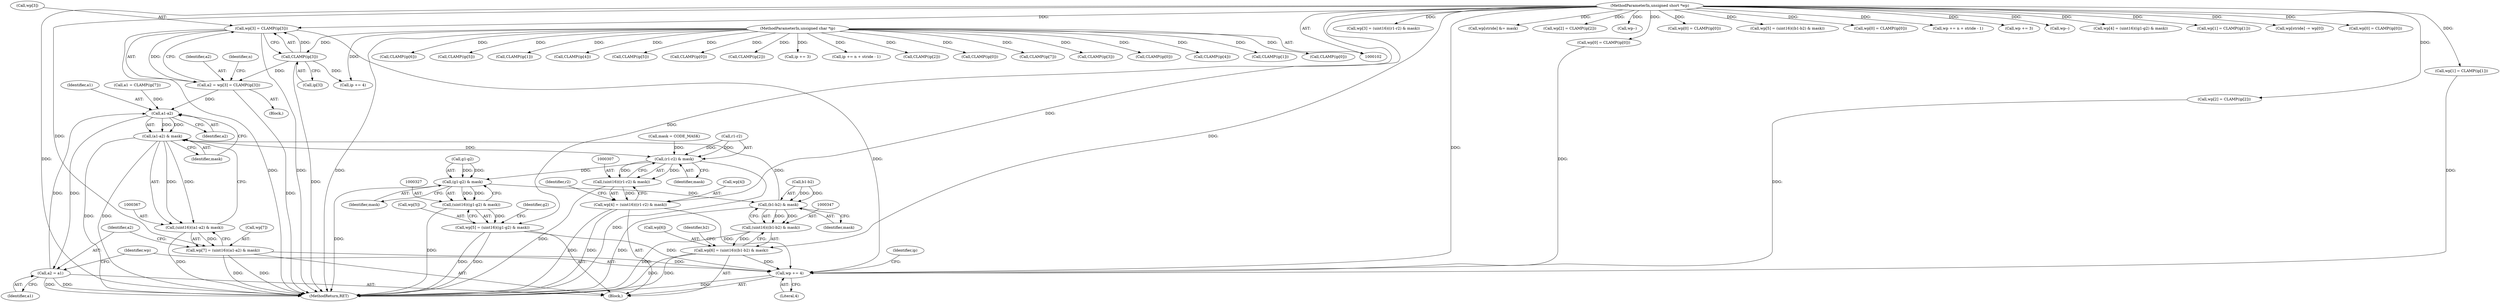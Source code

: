 digraph "0_libtiff_83a4b92815ea04969d494416eaae3d4c6b338e4a#diff-c8b4b355f9b5c06d585b23138e1c185f_0@array" {
"1000277" [label="(Call,wp[3] = CLAMP(ip[3]))"];
"1000106" [label="(MethodParameterIn,unsigned short *wp)"];
"1000281" [label="(Call,CLAMP(ip[3]))"];
"1000103" [label="(MethodParameterIn,unsigned char *ip)"];
"1000275" [label="(Call,a2 = wp[3] = CLAMP(ip[3]))"];
"1000369" [label="(Call,a1-a2)"];
"1000368" [label="(Call,(a1-a2) & mask)"];
"1000308" [label="(Call,(r1-r2) & mask)"];
"1000306" [label="(Call,(uint16)((r1-r2) & mask))"];
"1000302" [label="(Call,wp[4] = (uint16)((r1-r2) & mask))"];
"1000376" [label="(Call,wp += 4)"];
"1000328" [label="(Call,(g1-g2) & mask)"];
"1000326" [label="(Call,(uint16)((g1-g2) & mask))"];
"1000322" [label="(Call,wp[5] = (uint16)((g1-g2) & mask))"];
"1000348" [label="(Call,(b1-b2) & mask)"];
"1000346" [label="(Call,(uint16)((b1-b2) & mask))"];
"1000342" [label="(Call,wp[6] = (uint16)((b1-b2) & mask))"];
"1000366" [label="(Call,(uint16)((a1-a2) & mask))"];
"1000362" [label="(Call,wp[7] = (uint16)((a1-a2) & mask))"];
"1000373" [label="(Call,a2 = a1)"];
"1000369" [label="(Call,a1-a2)"];
"1000298" [label="(Call,CLAMP(ip[4]))"];
"1000362" [label="(Call,wp[7] = (uint16)((a1-a2) & mask))"];
"1000148" [label="(Call,CLAMP(ip[1]))"];
"1000179" [label="(Call,wp[3] = (uint16)((r1-r2) & mask))"];
"1000303" [label="(Call,wp[4])"];
"1000309" [label="(Call,r1-r2)"];
"1000368" [label="(Call,(a1-a2) & mask)"];
"1000322" [label="(Call,wp[5] = (uint16)((g1-g2) & mask))"];
"1000275" [label="(Call,a2 = wp[3] = CLAMP(ip[3]))"];
"1000423" [label="(Call,wp[stride] &= mask)"];
"1000247" [label="(Call,wp[0] = CLAMP(ip[0]))"];
"1000103" [label="(MethodParameterIn,unsigned char *ip)"];
"1000343" [label="(Call,wp[6])"];
"1000277" [label="(Call,wp[3] = CLAMP(ip[3]))"];
"1000445" [label="(MethodReturn,RET)"];
"1000138" [label="(Call,CLAMP(ip[0]))"];
"1000338" [label="(Call,CLAMP(ip[6]))"];
"1000346" [label="(Call,(uint16)((b1-b2) & mask))"];
"1000215" [label="(Call,CLAMP(ip[5]))"];
"1000261" [label="(Call,CLAMP(ip[1]))"];
"1000376" [label="(Call,wp += 4)"];
"1000281" [label="(Call,CLAMP(ip[3]))"];
"1000195" [label="(Call,CLAMP(ip[4]))"];
"1000318" [label="(Call,CLAMP(ip[5]))"];
"1000282" [label="(Call,ip[3])"];
"1000354" [label="(Identifier,b2)"];
"1000375" [label="(Identifier,a1)"];
"1000334" [label="(Identifier,g2)"];
"1000377" [label="(Identifier,wp)"];
"1000251" [label="(Call,CLAMP(ip[0]))"];
"1000379" [label="(Call,ip += 4)"];
"1000158" [label="(Call,CLAMP(ip[2]))"];
"1000236" [label="(Call,ip += 3)"];
"1000373" [label="(Call,a2 = a1)"];
"1000349" [label="(Call,b1-b2)"];
"1000154" [label="(Call,wp[2] = CLAMP(ip[2]))"];
"1000428" [label="(Call,wp--)"];
"1000278" [label="(Call,wp[3])"];
"1000134" [label="(Call,wp[0] = CLAMP(ip[0]))"];
"1000380" [label="(Identifier,ip)"];
"1000366" [label="(Call,(uint16)((a1-a2) & mask))"];
"1000219" [label="(Call,wp[5] = (uint16)((b1-b2) & mask))"];
"1000312" [label="(Identifier,mask)"];
"1000408" [label="(Call,wp[0] = CLAMP(ip[0]))"];
"1000374" [label="(Identifier,a2)"];
"1000332" [label="(Identifier,mask)"];
"1000314" [label="(Identifier,r2)"];
"1000391" [label="(Call,ip += n + stride - 1)"];
"1000326" [label="(Call,(uint16)((g1-g2) & mask))"];
"1000302" [label="(Call,wp[4] = (uint16)((r1-r2) & mask))"];
"1000372" [label="(Identifier,mask)"];
"1000342" [label="(Call,wp[6] = (uint16)((b1-b2) & mask))"];
"1000328" [label="(Call,(g1-g2) & mask)"];
"1000119" [label="(Call,mask = CODE_MASK)"];
"1000370" [label="(Identifier,a1)"];
"1000352" [label="(Identifier,mask)"];
"1000257" [label="(Call,wp[1] = CLAMP(ip[1]))"];
"1000267" [label="(Call,wp[2] = CLAMP(ip[2]))"];
"1000384" [label="(Call,wp += n + stride - 1)"];
"1000323" [label="(Call,wp[5])"];
"1000233" [label="(Call,wp += 3)"];
"1000106" [label="(MethodParameterIn,unsigned short *wp)"];
"1000271" [label="(Call,CLAMP(ip[2]))"];
"1000292" [label="(Block,)"];
"1000286" [label="(Identifier,n)"];
"1000329" [label="(Call,g1-g2)"];
"1000443" [label="(Call,wp--)"];
"1000439" [label="(Call,CLAMP(ip[0]))"];
"1000199" [label="(Call,wp[4] = (uint16)((g1-g2) & mask))"];
"1000358" [label="(Call,CLAMP(ip[7]))"];
"1000356" [label="(Call,a1 = CLAMP(ip[7]))"];
"1000144" [label="(Call,wp[1] = CLAMP(ip[1]))"];
"1000306" [label="(Call,(uint16)((r1-r2) & mask))"];
"1000276" [label="(Identifier,a2)"];
"1000371" [label="(Identifier,a2)"];
"1000416" [label="(Call,wp[stride] -= wp[0])"];
"1000175" [label="(Call,CLAMP(ip[3]))"];
"1000244" [label="(Block,)"];
"1000412" [label="(Call,CLAMP(ip[0]))"];
"1000363" [label="(Call,wp[7])"];
"1000378" [label="(Literal,4)"];
"1000435" [label="(Call,wp[0] = CLAMP(ip[0]))"];
"1000308" [label="(Call,(r1-r2) & mask)"];
"1000348" [label="(Call,(b1-b2) & mask)"];
"1000277" -> "1000275"  [label="AST: "];
"1000277" -> "1000281"  [label="CFG: "];
"1000278" -> "1000277"  [label="AST: "];
"1000281" -> "1000277"  [label="AST: "];
"1000275" -> "1000277"  [label="CFG: "];
"1000277" -> "1000445"  [label="DDG: "];
"1000277" -> "1000445"  [label="DDG: "];
"1000277" -> "1000275"  [label="DDG: "];
"1000106" -> "1000277"  [label="DDG: "];
"1000281" -> "1000277"  [label="DDG: "];
"1000277" -> "1000376"  [label="DDG: "];
"1000106" -> "1000102"  [label="AST: "];
"1000106" -> "1000445"  [label="DDG: "];
"1000106" -> "1000134"  [label="DDG: "];
"1000106" -> "1000144"  [label="DDG: "];
"1000106" -> "1000154"  [label="DDG: "];
"1000106" -> "1000179"  [label="DDG: "];
"1000106" -> "1000199"  [label="DDG: "];
"1000106" -> "1000219"  [label="DDG: "];
"1000106" -> "1000233"  [label="DDG: "];
"1000106" -> "1000247"  [label="DDG: "];
"1000106" -> "1000257"  [label="DDG: "];
"1000106" -> "1000267"  [label="DDG: "];
"1000106" -> "1000302"  [label="DDG: "];
"1000106" -> "1000322"  [label="DDG: "];
"1000106" -> "1000342"  [label="DDG: "];
"1000106" -> "1000362"  [label="DDG: "];
"1000106" -> "1000376"  [label="DDG: "];
"1000106" -> "1000384"  [label="DDG: "];
"1000106" -> "1000408"  [label="DDG: "];
"1000106" -> "1000416"  [label="DDG: "];
"1000106" -> "1000423"  [label="DDG: "];
"1000106" -> "1000428"  [label="DDG: "];
"1000106" -> "1000435"  [label="DDG: "];
"1000106" -> "1000443"  [label="DDG: "];
"1000281" -> "1000282"  [label="CFG: "];
"1000282" -> "1000281"  [label="AST: "];
"1000281" -> "1000445"  [label="DDG: "];
"1000281" -> "1000275"  [label="DDG: "];
"1000103" -> "1000281"  [label="DDG: "];
"1000281" -> "1000379"  [label="DDG: "];
"1000103" -> "1000102"  [label="AST: "];
"1000103" -> "1000445"  [label="DDG: "];
"1000103" -> "1000138"  [label="DDG: "];
"1000103" -> "1000148"  [label="DDG: "];
"1000103" -> "1000158"  [label="DDG: "];
"1000103" -> "1000175"  [label="DDG: "];
"1000103" -> "1000195"  [label="DDG: "];
"1000103" -> "1000215"  [label="DDG: "];
"1000103" -> "1000236"  [label="DDG: "];
"1000103" -> "1000251"  [label="DDG: "];
"1000103" -> "1000261"  [label="DDG: "];
"1000103" -> "1000271"  [label="DDG: "];
"1000103" -> "1000298"  [label="DDG: "];
"1000103" -> "1000318"  [label="DDG: "];
"1000103" -> "1000338"  [label="DDG: "];
"1000103" -> "1000358"  [label="DDG: "];
"1000103" -> "1000379"  [label="DDG: "];
"1000103" -> "1000391"  [label="DDG: "];
"1000103" -> "1000412"  [label="DDG: "];
"1000103" -> "1000439"  [label="DDG: "];
"1000275" -> "1000244"  [label="AST: "];
"1000276" -> "1000275"  [label="AST: "];
"1000286" -> "1000275"  [label="CFG: "];
"1000275" -> "1000445"  [label="DDG: "];
"1000275" -> "1000369"  [label="DDG: "];
"1000369" -> "1000368"  [label="AST: "];
"1000369" -> "1000371"  [label="CFG: "];
"1000370" -> "1000369"  [label="AST: "];
"1000371" -> "1000369"  [label="AST: "];
"1000372" -> "1000369"  [label="CFG: "];
"1000369" -> "1000368"  [label="DDG: "];
"1000369" -> "1000368"  [label="DDG: "];
"1000356" -> "1000369"  [label="DDG: "];
"1000373" -> "1000369"  [label="DDG: "];
"1000369" -> "1000373"  [label="DDG: "];
"1000368" -> "1000366"  [label="AST: "];
"1000368" -> "1000372"  [label="CFG: "];
"1000372" -> "1000368"  [label="AST: "];
"1000366" -> "1000368"  [label="CFG: "];
"1000368" -> "1000445"  [label="DDG: "];
"1000368" -> "1000445"  [label="DDG: "];
"1000368" -> "1000308"  [label="DDG: "];
"1000368" -> "1000366"  [label="DDG: "];
"1000368" -> "1000366"  [label="DDG: "];
"1000348" -> "1000368"  [label="DDG: "];
"1000308" -> "1000306"  [label="AST: "];
"1000308" -> "1000312"  [label="CFG: "];
"1000309" -> "1000308"  [label="AST: "];
"1000312" -> "1000308"  [label="AST: "];
"1000306" -> "1000308"  [label="CFG: "];
"1000308" -> "1000445"  [label="DDG: "];
"1000308" -> "1000306"  [label="DDG: "];
"1000308" -> "1000306"  [label="DDG: "];
"1000309" -> "1000308"  [label="DDG: "];
"1000309" -> "1000308"  [label="DDG: "];
"1000119" -> "1000308"  [label="DDG: "];
"1000308" -> "1000328"  [label="DDG: "];
"1000306" -> "1000302"  [label="AST: "];
"1000307" -> "1000306"  [label="AST: "];
"1000302" -> "1000306"  [label="CFG: "];
"1000306" -> "1000445"  [label="DDG: "];
"1000306" -> "1000302"  [label="DDG: "];
"1000302" -> "1000292"  [label="AST: "];
"1000303" -> "1000302"  [label="AST: "];
"1000314" -> "1000302"  [label="CFG: "];
"1000302" -> "1000445"  [label="DDG: "];
"1000302" -> "1000445"  [label="DDG: "];
"1000302" -> "1000376"  [label="DDG: "];
"1000376" -> "1000292"  [label="AST: "];
"1000376" -> "1000378"  [label="CFG: "];
"1000377" -> "1000376"  [label="AST: "];
"1000378" -> "1000376"  [label="AST: "];
"1000380" -> "1000376"  [label="CFG: "];
"1000376" -> "1000445"  [label="DDG: "];
"1000247" -> "1000376"  [label="DDG: "];
"1000342" -> "1000376"  [label="DDG: "];
"1000267" -> "1000376"  [label="DDG: "];
"1000257" -> "1000376"  [label="DDG: "];
"1000322" -> "1000376"  [label="DDG: "];
"1000362" -> "1000376"  [label="DDG: "];
"1000328" -> "1000326"  [label="AST: "];
"1000328" -> "1000332"  [label="CFG: "];
"1000329" -> "1000328"  [label="AST: "];
"1000332" -> "1000328"  [label="AST: "];
"1000326" -> "1000328"  [label="CFG: "];
"1000328" -> "1000445"  [label="DDG: "];
"1000328" -> "1000326"  [label="DDG: "];
"1000328" -> "1000326"  [label="DDG: "];
"1000329" -> "1000328"  [label="DDG: "];
"1000329" -> "1000328"  [label="DDG: "];
"1000328" -> "1000348"  [label="DDG: "];
"1000326" -> "1000322"  [label="AST: "];
"1000327" -> "1000326"  [label="AST: "];
"1000322" -> "1000326"  [label="CFG: "];
"1000326" -> "1000445"  [label="DDG: "];
"1000326" -> "1000322"  [label="DDG: "];
"1000322" -> "1000292"  [label="AST: "];
"1000323" -> "1000322"  [label="AST: "];
"1000334" -> "1000322"  [label="CFG: "];
"1000322" -> "1000445"  [label="DDG: "];
"1000322" -> "1000445"  [label="DDG: "];
"1000348" -> "1000346"  [label="AST: "];
"1000348" -> "1000352"  [label="CFG: "];
"1000349" -> "1000348"  [label="AST: "];
"1000352" -> "1000348"  [label="AST: "];
"1000346" -> "1000348"  [label="CFG: "];
"1000348" -> "1000445"  [label="DDG: "];
"1000348" -> "1000346"  [label="DDG: "];
"1000348" -> "1000346"  [label="DDG: "];
"1000349" -> "1000348"  [label="DDG: "];
"1000349" -> "1000348"  [label="DDG: "];
"1000346" -> "1000342"  [label="AST: "];
"1000347" -> "1000346"  [label="AST: "];
"1000342" -> "1000346"  [label="CFG: "];
"1000346" -> "1000445"  [label="DDG: "];
"1000346" -> "1000342"  [label="DDG: "];
"1000342" -> "1000292"  [label="AST: "];
"1000343" -> "1000342"  [label="AST: "];
"1000354" -> "1000342"  [label="CFG: "];
"1000342" -> "1000445"  [label="DDG: "];
"1000342" -> "1000445"  [label="DDG: "];
"1000366" -> "1000362"  [label="AST: "];
"1000367" -> "1000366"  [label="AST: "];
"1000362" -> "1000366"  [label="CFG: "];
"1000366" -> "1000445"  [label="DDG: "];
"1000366" -> "1000362"  [label="DDG: "];
"1000362" -> "1000292"  [label="AST: "];
"1000363" -> "1000362"  [label="AST: "];
"1000374" -> "1000362"  [label="CFG: "];
"1000362" -> "1000445"  [label="DDG: "];
"1000362" -> "1000445"  [label="DDG: "];
"1000373" -> "1000292"  [label="AST: "];
"1000373" -> "1000375"  [label="CFG: "];
"1000374" -> "1000373"  [label="AST: "];
"1000375" -> "1000373"  [label="AST: "];
"1000377" -> "1000373"  [label="CFG: "];
"1000373" -> "1000445"  [label="DDG: "];
"1000373" -> "1000445"  [label="DDG: "];
}
